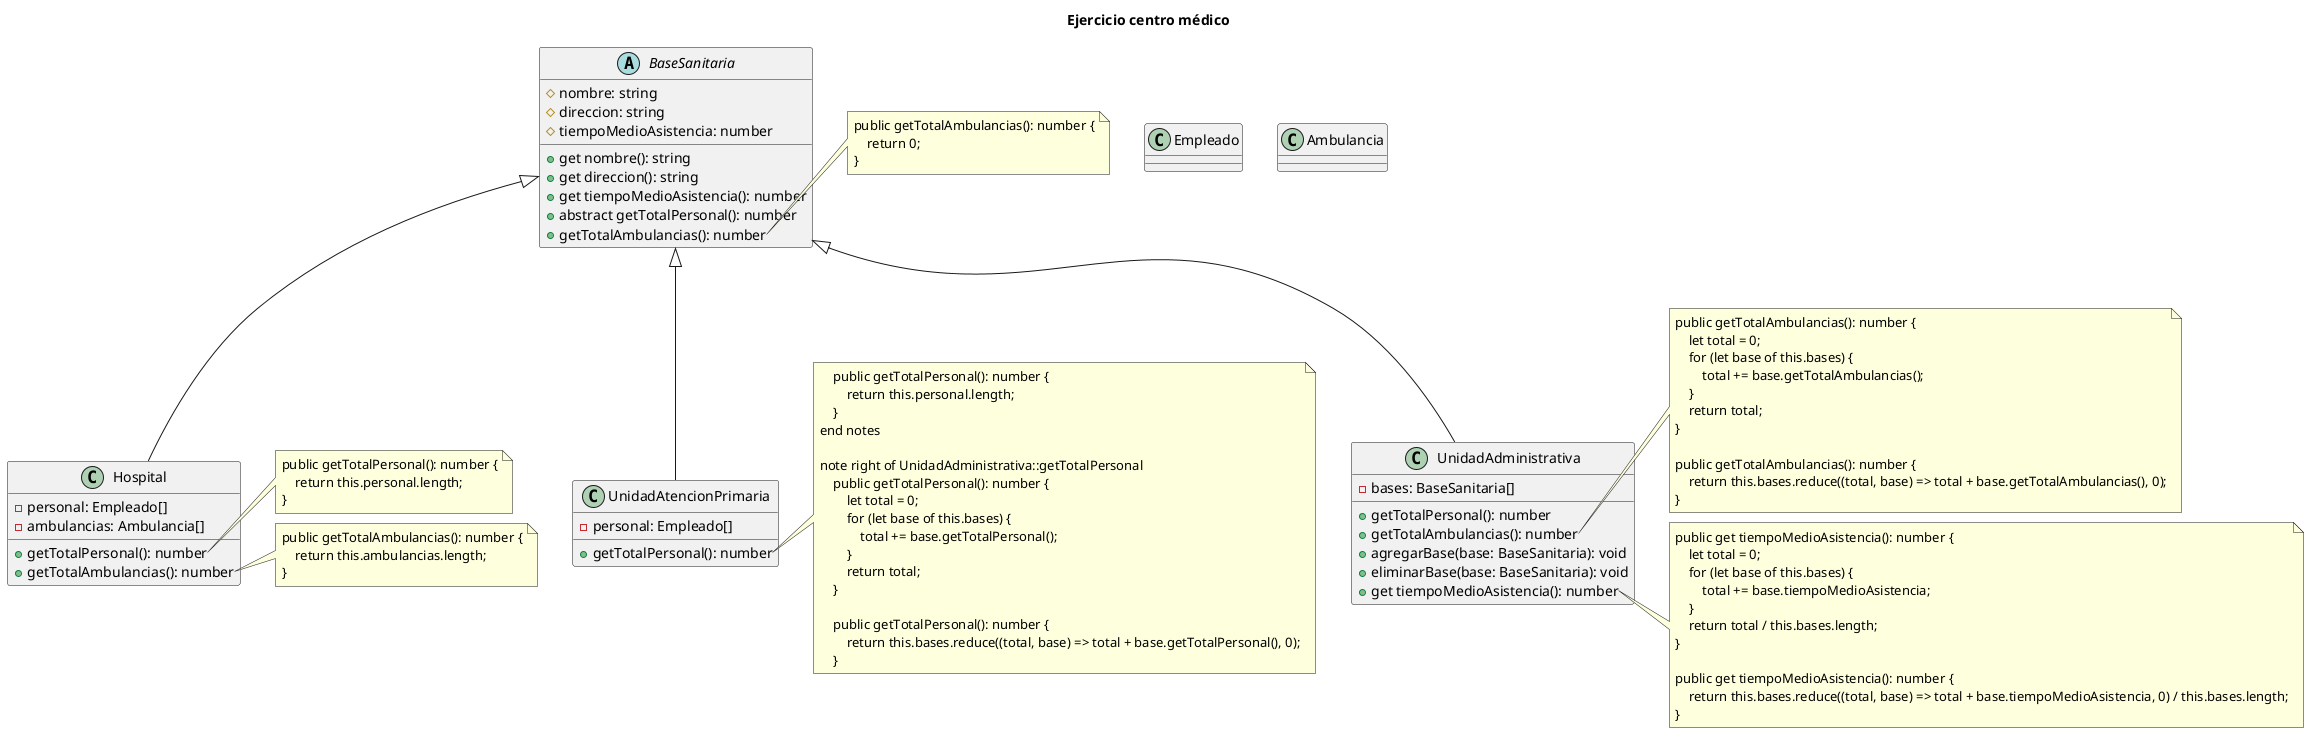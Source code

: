 @startuml

title "Ejercicio centro médico"

abstract class BaseSanitaria {
    # nombre: string
    # direccion: string
    # tiempoMedioAsistencia: number

    + get nombre(): string
    + get direccion(): string
    + get tiempoMedioAsistencia(): number
    + abstract getTotalPersonal(): number
    + getTotalAmbulancias(): number
}


class Hospital extends BaseSanitaria {
    - personal: Empleado[]
    - ambulancias: Ambulancia[]

    + getTotalPersonal(): number
    + getTotalAmbulancias(): number
}
class UnidadAtencionPrimaria extends BaseSanitaria {
    - personal: Empleado[]

    + getTotalPersonal(): number
}
class UnidadAdministrativa extends BaseSanitaria {
    - bases: BaseSanitaria[]

    + getTotalPersonal(): number
    + getTotalAmbulancias(): number
    + agregarBase(base: BaseSanitaria): void
    + eliminarBase(base: BaseSanitaria): void
    + get tiempoMedioAsistencia(): number
}

class Empleado {}
class Ambulancia {}

' Notas
note right of BaseSanitaria::getTotalAmbulancias
    public getTotalAmbulancias(): number {
        return 0;
    }
end note

note right of Hospital::getTotalPersonal
    public getTotalPersonal(): number {
        return this.personal.length;
    }
end note

note right of Hospital::getTotalAmbulancias
    public getTotalAmbulancias(): number {
        return this.ambulancias.length;
    }
end note

note right of UnidadAtencionPrimaria::getTotalPersonal
    public getTotalPersonal(): number {
        return this.personal.length;
    }
end notes

note right of UnidadAdministrativa::getTotalPersonal
    public getTotalPersonal(): number {
        let total = 0;
        for (let base of this.bases) {
            total += base.getTotalPersonal();
        }
        return total;
    }

    ' Otra forma de hacerlo con Reduce
    public getTotalPersonal(): number {
        return this.bases.reduce((total, base) => total + base.getTotalPersonal(), 0);
    }
end note

note right of UnidadAdministrativa::getTotalAmbulancias
    public getTotalAmbulancias(): number {
        let total = 0;
        for (let base of this.bases) {
            total += base.getTotalAmbulancias();
        }
        return total;
    }

    ' Otra forma de hacerlo con Reduce
    public getTotalAmbulancias(): number {
        return this.bases.reduce((total, base) => total + base.getTotalAmbulancias(), 0);
    }
end note

note right of UnidadAdministrativa::tiempoMedioAsistencia
    public get tiempoMedioAsistencia(): number {
        let total = 0;
        for (let base of this.bases) {
            total += base.tiempoMedioAsistencia;
        }
        return total / this.bases.length;
    }

    ' Otra forma de hacerlo con Reduce
    public get tiempoMedioAsistencia(): number {
        return this.bases.reduce((total, base) => total + base.tiempoMedioAsistencia, 0) / this.bases.length;
    }
end note

@enduml